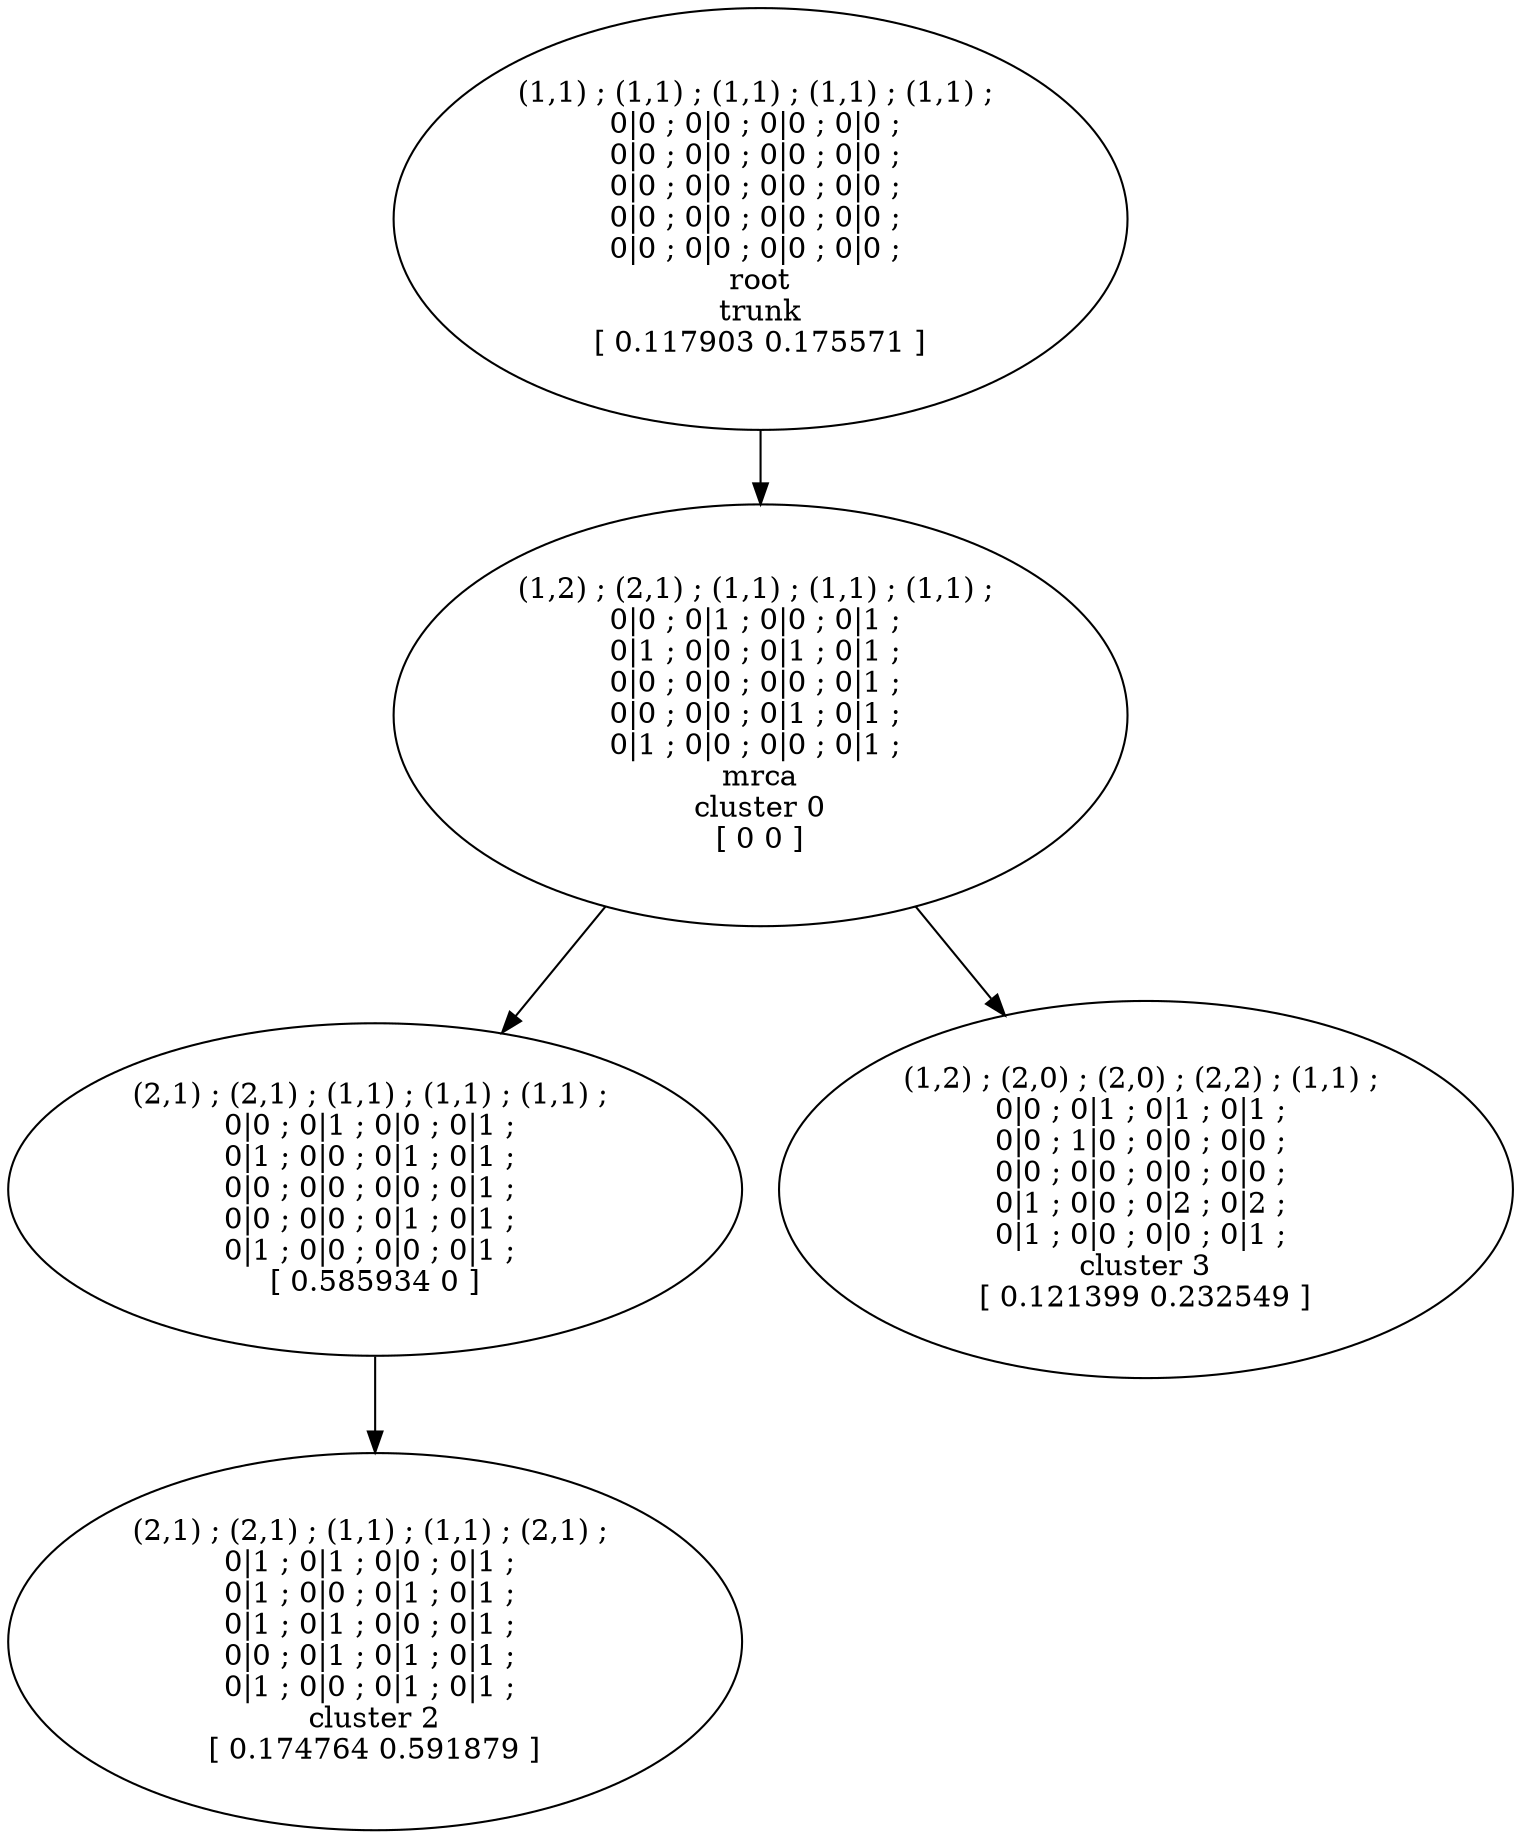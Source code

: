 digraph T {
	10 [label="(2,1) ; (2,1) ; (1,1) ; (1,1) ; (2,1) ; \n0|1 ; 0|1 ; 0|0 ; 0|1 ; \n0|1 ; 0|0 ; 0|1 ; 0|1 ; \n0|1 ; 0|1 ; 0|0 ; 0|1 ; \n0|0 ; 0|1 ; 0|1 ; 0|1 ; \n0|1 ; 0|0 ; 0|1 ; 0|1 ; \ncluster 2\n[ 0.174764 0.591879 ]"]
	8 [label="(2,1) ; (2,1) ; (1,1) ; (1,1) ; (1,1) ; \n0|0 ; 0|1 ; 0|0 ; 0|1 ; \n0|1 ; 0|0 ; 0|1 ; 0|1 ; \n0|0 ; 0|0 ; 0|0 ; 0|1 ; \n0|0 ; 0|0 ; 0|1 ; 0|1 ; \n0|1 ; 0|0 ; 0|0 ; 0|1 ; \n[ 0.585934 0 ]"]
	7 [label="(1,2) ; (2,1) ; (1,1) ; (1,1) ; (1,1) ; \n0|0 ; 0|1 ; 0|0 ; 0|1 ; \n0|1 ; 0|0 ; 0|1 ; 0|1 ; \n0|0 ; 0|0 ; 0|0 ; 0|1 ; \n0|0 ; 0|0 ; 0|1 ; 0|1 ; \n0|1 ; 0|0 ; 0|0 ; 0|1 ; \nmrca\ncluster 0\n[ 0 0 ]"]
	3 [label="(1,2) ; (2,0) ; (2,0) ; (2,2) ; (1,1) ; \n0|0 ; 0|1 ; 0|1 ; 0|1 ; \n0|0 ; 1|0 ; 0|0 ; 0|0 ; \n0|0 ; 0|0 ; 0|0 ; 0|0 ; \n0|1 ; 0|0 ; 0|2 ; 0|2 ; \n0|1 ; 0|0 ; 0|0 ; 0|1 ; \ncluster 3\n[ 0.121399 0.232549 ]"]
	0 [label="(1,1) ; (1,1) ; (1,1) ; (1,1) ; (1,1) ; \n0|0 ; 0|0 ; 0|0 ; 0|0 ; \n0|0 ; 0|0 ; 0|0 ; 0|0 ; \n0|0 ; 0|0 ; 0|0 ; 0|0 ; \n0|0 ; 0|0 ; 0|0 ; 0|0 ; \n0|0 ; 0|0 ; 0|0 ; 0|0 ; \nroot\ntrunk\n[ 0.117903 0.175571 ]"]
8 -> 10
7 -> 3
7 -> 8
0 -> 7
}
